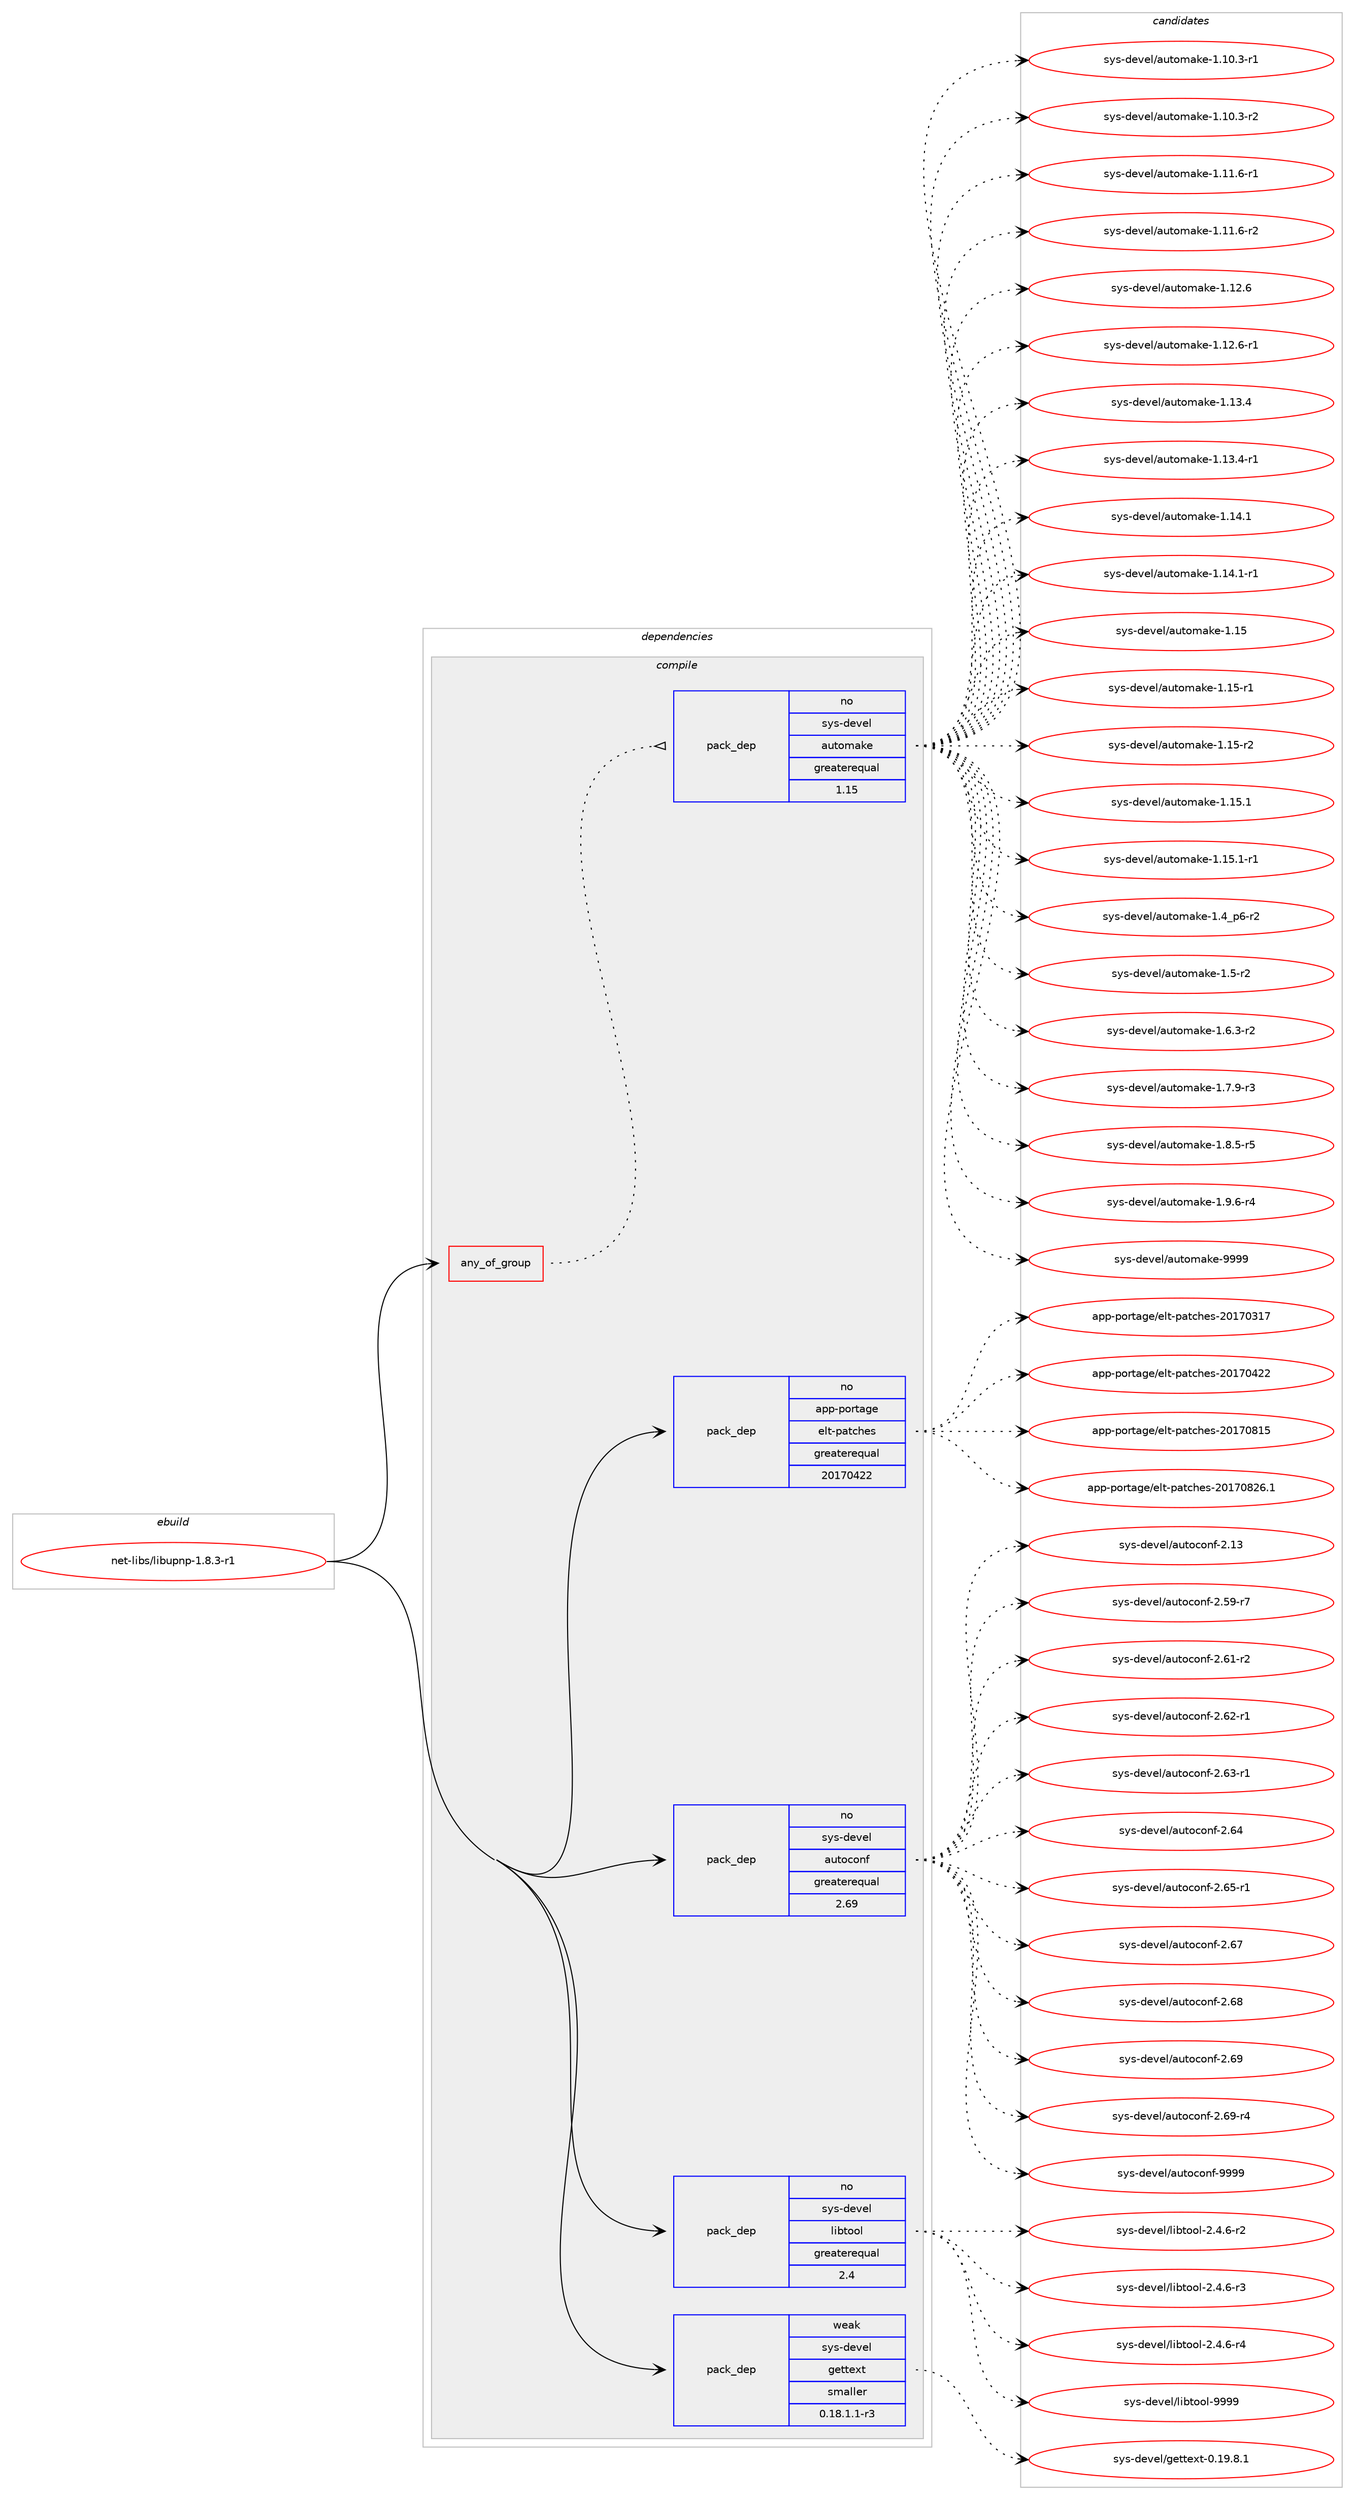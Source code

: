 digraph prolog {

# *************
# Graph options
# *************

newrank=true;
concentrate=true;
compound=true;
graph [rankdir=LR,fontname=Helvetica,fontsize=10,ranksep=1.5];#, ranksep=2.5, nodesep=0.2];
edge  [arrowhead=vee];
node  [fontname=Helvetica,fontsize=10];

# **********
# The ebuild
# **********

subgraph cluster_leftcol {
color=gray;
rank=same;
label=<<i>ebuild</i>>;
id [label="net-libs/libupnp-1.8.3-r1", color=red, width=4, href="../net-libs/libupnp-1.8.3-r1.svg"];
}

# ****************
# The dependencies
# ****************

subgraph cluster_midcol {
color=gray;
label=<<i>dependencies</i>>;
subgraph cluster_compile {
fillcolor="#eeeeee";
style=filled;
label=<<i>compile</i>>;
subgraph any4 {
dependency367 [label=<<TABLE BORDER="0" CELLBORDER="1" CELLSPACING="0" CELLPADDING="4"><TR><TD CELLPADDING="10">any_of_group</TD></TR></TABLE>>, shape=none, color=red];subgraph pack244 {
dependency368 [label=<<TABLE BORDER="0" CELLBORDER="1" CELLSPACING="0" CELLPADDING="4" WIDTH="220"><TR><TD ROWSPAN="6" CELLPADDING="30">pack_dep</TD></TR><TR><TD WIDTH="110">no</TD></TR><TR><TD>sys-devel</TD></TR><TR><TD>automake</TD></TR><TR><TD>greaterequal</TD></TR><TR><TD>1.15</TD></TR></TABLE>>, shape=none, color=blue];
}
dependency367:e -> dependency368:w [weight=20,style="dotted",arrowhead="oinv"];
}
id:e -> dependency367:w [weight=20,style="solid",arrowhead="vee"];
subgraph pack245 {
dependency369 [label=<<TABLE BORDER="0" CELLBORDER="1" CELLSPACING="0" CELLPADDING="4" WIDTH="220"><TR><TD ROWSPAN="6" CELLPADDING="30">pack_dep</TD></TR><TR><TD WIDTH="110">no</TD></TR><TR><TD>app-portage</TD></TR><TR><TD>elt-patches</TD></TR><TR><TD>greaterequal</TD></TR><TR><TD>20170422</TD></TR></TABLE>>, shape=none, color=blue];
}
id:e -> dependency369:w [weight=20,style="solid",arrowhead="vee"];
subgraph pack246 {
dependency370 [label=<<TABLE BORDER="0" CELLBORDER="1" CELLSPACING="0" CELLPADDING="4" WIDTH="220"><TR><TD ROWSPAN="6" CELLPADDING="30">pack_dep</TD></TR><TR><TD WIDTH="110">no</TD></TR><TR><TD>sys-devel</TD></TR><TR><TD>autoconf</TD></TR><TR><TD>greaterequal</TD></TR><TR><TD>2.69</TD></TR></TABLE>>, shape=none, color=blue];
}
id:e -> dependency370:w [weight=20,style="solid",arrowhead="vee"];
subgraph pack247 {
dependency371 [label=<<TABLE BORDER="0" CELLBORDER="1" CELLSPACING="0" CELLPADDING="4" WIDTH="220"><TR><TD ROWSPAN="6" CELLPADDING="30">pack_dep</TD></TR><TR><TD WIDTH="110">no</TD></TR><TR><TD>sys-devel</TD></TR><TR><TD>libtool</TD></TR><TR><TD>greaterequal</TD></TR><TR><TD>2.4</TD></TR></TABLE>>, shape=none, color=blue];
}
id:e -> dependency371:w [weight=20,style="solid",arrowhead="vee"];
subgraph pack248 {
dependency372 [label=<<TABLE BORDER="0" CELLBORDER="1" CELLSPACING="0" CELLPADDING="4" WIDTH="220"><TR><TD ROWSPAN="6" CELLPADDING="30">pack_dep</TD></TR><TR><TD WIDTH="110">weak</TD></TR><TR><TD>sys-devel</TD></TR><TR><TD>gettext</TD></TR><TR><TD>smaller</TD></TR><TR><TD>0.18.1.1-r3</TD></TR></TABLE>>, shape=none, color=blue];
}
id:e -> dependency372:w [weight=20,style="solid",arrowhead="vee"];
}
subgraph cluster_compileandrun {
fillcolor="#eeeeee";
style=filled;
label=<<i>compile and run</i>>;
}
subgraph cluster_run {
fillcolor="#eeeeee";
style=filled;
label=<<i>run</i>>;
}
}

# **************
# The candidates
# **************

subgraph cluster_choices {
rank=same;
color=gray;
label=<<i>candidates</i>>;

subgraph choice244 {
color=black;
nodesep=1;
choice11512111545100101118101108479711711611110997107101454946494846514511449 [label="sys-devel/automake-1.10.3-r1", color=red, width=4,href="../sys-devel/automake-1.10.3-r1.svg"];
choice11512111545100101118101108479711711611110997107101454946494846514511450 [label="sys-devel/automake-1.10.3-r2", color=red, width=4,href="../sys-devel/automake-1.10.3-r2.svg"];
choice11512111545100101118101108479711711611110997107101454946494946544511449 [label="sys-devel/automake-1.11.6-r1", color=red, width=4,href="../sys-devel/automake-1.11.6-r1.svg"];
choice11512111545100101118101108479711711611110997107101454946494946544511450 [label="sys-devel/automake-1.11.6-r2", color=red, width=4,href="../sys-devel/automake-1.11.6-r2.svg"];
choice1151211154510010111810110847971171161111099710710145494649504654 [label="sys-devel/automake-1.12.6", color=red, width=4,href="../sys-devel/automake-1.12.6.svg"];
choice11512111545100101118101108479711711611110997107101454946495046544511449 [label="sys-devel/automake-1.12.6-r1", color=red, width=4,href="../sys-devel/automake-1.12.6-r1.svg"];
choice1151211154510010111810110847971171161111099710710145494649514652 [label="sys-devel/automake-1.13.4", color=red, width=4,href="../sys-devel/automake-1.13.4.svg"];
choice11512111545100101118101108479711711611110997107101454946495146524511449 [label="sys-devel/automake-1.13.4-r1", color=red, width=4,href="../sys-devel/automake-1.13.4-r1.svg"];
choice1151211154510010111810110847971171161111099710710145494649524649 [label="sys-devel/automake-1.14.1", color=red, width=4,href="../sys-devel/automake-1.14.1.svg"];
choice11512111545100101118101108479711711611110997107101454946495246494511449 [label="sys-devel/automake-1.14.1-r1", color=red, width=4,href="../sys-devel/automake-1.14.1-r1.svg"];
choice115121115451001011181011084797117116111109971071014549464953 [label="sys-devel/automake-1.15", color=red, width=4,href="../sys-devel/automake-1.15.svg"];
choice1151211154510010111810110847971171161111099710710145494649534511449 [label="sys-devel/automake-1.15-r1", color=red, width=4,href="../sys-devel/automake-1.15-r1.svg"];
choice1151211154510010111810110847971171161111099710710145494649534511450 [label="sys-devel/automake-1.15-r2", color=red, width=4,href="../sys-devel/automake-1.15-r2.svg"];
choice1151211154510010111810110847971171161111099710710145494649534649 [label="sys-devel/automake-1.15.1", color=red, width=4,href="../sys-devel/automake-1.15.1.svg"];
choice11512111545100101118101108479711711611110997107101454946495346494511449 [label="sys-devel/automake-1.15.1-r1", color=red, width=4,href="../sys-devel/automake-1.15.1-r1.svg"];
choice115121115451001011181011084797117116111109971071014549465295112544511450 [label="sys-devel/automake-1.4_p6-r2", color=red, width=4,href="../sys-devel/automake-1.4_p6-r2.svg"];
choice11512111545100101118101108479711711611110997107101454946534511450 [label="sys-devel/automake-1.5-r2", color=red, width=4,href="../sys-devel/automake-1.5-r2.svg"];
choice115121115451001011181011084797117116111109971071014549465446514511450 [label="sys-devel/automake-1.6.3-r2", color=red, width=4,href="../sys-devel/automake-1.6.3-r2.svg"];
choice115121115451001011181011084797117116111109971071014549465546574511451 [label="sys-devel/automake-1.7.9-r3", color=red, width=4,href="../sys-devel/automake-1.7.9-r3.svg"];
choice115121115451001011181011084797117116111109971071014549465646534511453 [label="sys-devel/automake-1.8.5-r5", color=red, width=4,href="../sys-devel/automake-1.8.5-r5.svg"];
choice115121115451001011181011084797117116111109971071014549465746544511452 [label="sys-devel/automake-1.9.6-r4", color=red, width=4,href="../sys-devel/automake-1.9.6-r4.svg"];
choice115121115451001011181011084797117116111109971071014557575757 [label="sys-devel/automake-9999", color=red, width=4,href="../sys-devel/automake-9999.svg"];
dependency368:e -> choice11512111545100101118101108479711711611110997107101454946494846514511449:w [style=dotted,weight="100"];
dependency368:e -> choice11512111545100101118101108479711711611110997107101454946494846514511450:w [style=dotted,weight="100"];
dependency368:e -> choice11512111545100101118101108479711711611110997107101454946494946544511449:w [style=dotted,weight="100"];
dependency368:e -> choice11512111545100101118101108479711711611110997107101454946494946544511450:w [style=dotted,weight="100"];
dependency368:e -> choice1151211154510010111810110847971171161111099710710145494649504654:w [style=dotted,weight="100"];
dependency368:e -> choice11512111545100101118101108479711711611110997107101454946495046544511449:w [style=dotted,weight="100"];
dependency368:e -> choice1151211154510010111810110847971171161111099710710145494649514652:w [style=dotted,weight="100"];
dependency368:e -> choice11512111545100101118101108479711711611110997107101454946495146524511449:w [style=dotted,weight="100"];
dependency368:e -> choice1151211154510010111810110847971171161111099710710145494649524649:w [style=dotted,weight="100"];
dependency368:e -> choice11512111545100101118101108479711711611110997107101454946495246494511449:w [style=dotted,weight="100"];
dependency368:e -> choice115121115451001011181011084797117116111109971071014549464953:w [style=dotted,weight="100"];
dependency368:e -> choice1151211154510010111810110847971171161111099710710145494649534511449:w [style=dotted,weight="100"];
dependency368:e -> choice1151211154510010111810110847971171161111099710710145494649534511450:w [style=dotted,weight="100"];
dependency368:e -> choice1151211154510010111810110847971171161111099710710145494649534649:w [style=dotted,weight="100"];
dependency368:e -> choice11512111545100101118101108479711711611110997107101454946495346494511449:w [style=dotted,weight="100"];
dependency368:e -> choice115121115451001011181011084797117116111109971071014549465295112544511450:w [style=dotted,weight="100"];
dependency368:e -> choice11512111545100101118101108479711711611110997107101454946534511450:w [style=dotted,weight="100"];
dependency368:e -> choice115121115451001011181011084797117116111109971071014549465446514511450:w [style=dotted,weight="100"];
dependency368:e -> choice115121115451001011181011084797117116111109971071014549465546574511451:w [style=dotted,weight="100"];
dependency368:e -> choice115121115451001011181011084797117116111109971071014549465646534511453:w [style=dotted,weight="100"];
dependency368:e -> choice115121115451001011181011084797117116111109971071014549465746544511452:w [style=dotted,weight="100"];
dependency368:e -> choice115121115451001011181011084797117116111109971071014557575757:w [style=dotted,weight="100"];
}
subgraph choice245 {
color=black;
nodesep=1;
choice97112112451121111141169710310147101108116451129711699104101115455048495548514955 [label="app-portage/elt-patches-20170317", color=red, width=4,href="../app-portage/elt-patches-20170317.svg"];
choice97112112451121111141169710310147101108116451129711699104101115455048495548525050 [label="app-portage/elt-patches-20170422", color=red, width=4,href="../app-portage/elt-patches-20170422.svg"];
choice97112112451121111141169710310147101108116451129711699104101115455048495548564953 [label="app-portage/elt-patches-20170815", color=red, width=4,href="../app-portage/elt-patches-20170815.svg"];
choice971121124511211111411697103101471011081164511297116991041011154550484955485650544649 [label="app-portage/elt-patches-20170826.1", color=red, width=4,href="../app-portage/elt-patches-20170826.1.svg"];
dependency369:e -> choice97112112451121111141169710310147101108116451129711699104101115455048495548514955:w [style=dotted,weight="100"];
dependency369:e -> choice97112112451121111141169710310147101108116451129711699104101115455048495548525050:w [style=dotted,weight="100"];
dependency369:e -> choice97112112451121111141169710310147101108116451129711699104101115455048495548564953:w [style=dotted,weight="100"];
dependency369:e -> choice971121124511211111411697103101471011081164511297116991041011154550484955485650544649:w [style=dotted,weight="100"];
}
subgraph choice246 {
color=black;
nodesep=1;
choice115121115451001011181011084797117116111991111101024550464951 [label="sys-devel/autoconf-2.13", color=red, width=4,href="../sys-devel/autoconf-2.13.svg"];
choice1151211154510010111810110847971171161119911111010245504653574511455 [label="sys-devel/autoconf-2.59-r7", color=red, width=4,href="../sys-devel/autoconf-2.59-r7.svg"];
choice1151211154510010111810110847971171161119911111010245504654494511450 [label="sys-devel/autoconf-2.61-r2", color=red, width=4,href="../sys-devel/autoconf-2.61-r2.svg"];
choice1151211154510010111810110847971171161119911111010245504654504511449 [label="sys-devel/autoconf-2.62-r1", color=red, width=4,href="../sys-devel/autoconf-2.62-r1.svg"];
choice1151211154510010111810110847971171161119911111010245504654514511449 [label="sys-devel/autoconf-2.63-r1", color=red, width=4,href="../sys-devel/autoconf-2.63-r1.svg"];
choice115121115451001011181011084797117116111991111101024550465452 [label="sys-devel/autoconf-2.64", color=red, width=4,href="../sys-devel/autoconf-2.64.svg"];
choice1151211154510010111810110847971171161119911111010245504654534511449 [label="sys-devel/autoconf-2.65-r1", color=red, width=4,href="../sys-devel/autoconf-2.65-r1.svg"];
choice115121115451001011181011084797117116111991111101024550465455 [label="sys-devel/autoconf-2.67", color=red, width=4,href="../sys-devel/autoconf-2.67.svg"];
choice115121115451001011181011084797117116111991111101024550465456 [label="sys-devel/autoconf-2.68", color=red, width=4,href="../sys-devel/autoconf-2.68.svg"];
choice115121115451001011181011084797117116111991111101024550465457 [label="sys-devel/autoconf-2.69", color=red, width=4,href="../sys-devel/autoconf-2.69.svg"];
choice1151211154510010111810110847971171161119911111010245504654574511452 [label="sys-devel/autoconf-2.69-r4", color=red, width=4,href="../sys-devel/autoconf-2.69-r4.svg"];
choice115121115451001011181011084797117116111991111101024557575757 [label="sys-devel/autoconf-9999", color=red, width=4,href="../sys-devel/autoconf-9999.svg"];
dependency370:e -> choice115121115451001011181011084797117116111991111101024550464951:w [style=dotted,weight="100"];
dependency370:e -> choice1151211154510010111810110847971171161119911111010245504653574511455:w [style=dotted,weight="100"];
dependency370:e -> choice1151211154510010111810110847971171161119911111010245504654494511450:w [style=dotted,weight="100"];
dependency370:e -> choice1151211154510010111810110847971171161119911111010245504654504511449:w [style=dotted,weight="100"];
dependency370:e -> choice1151211154510010111810110847971171161119911111010245504654514511449:w [style=dotted,weight="100"];
dependency370:e -> choice115121115451001011181011084797117116111991111101024550465452:w [style=dotted,weight="100"];
dependency370:e -> choice1151211154510010111810110847971171161119911111010245504654534511449:w [style=dotted,weight="100"];
dependency370:e -> choice115121115451001011181011084797117116111991111101024550465455:w [style=dotted,weight="100"];
dependency370:e -> choice115121115451001011181011084797117116111991111101024550465456:w [style=dotted,weight="100"];
dependency370:e -> choice115121115451001011181011084797117116111991111101024550465457:w [style=dotted,weight="100"];
dependency370:e -> choice1151211154510010111810110847971171161119911111010245504654574511452:w [style=dotted,weight="100"];
dependency370:e -> choice115121115451001011181011084797117116111991111101024557575757:w [style=dotted,weight="100"];
}
subgraph choice247 {
color=black;
nodesep=1;
choice1151211154510010111810110847108105981161111111084550465246544511450 [label="sys-devel/libtool-2.4.6-r2", color=red, width=4,href="../sys-devel/libtool-2.4.6-r2.svg"];
choice1151211154510010111810110847108105981161111111084550465246544511451 [label="sys-devel/libtool-2.4.6-r3", color=red, width=4,href="../sys-devel/libtool-2.4.6-r3.svg"];
choice1151211154510010111810110847108105981161111111084550465246544511452 [label="sys-devel/libtool-2.4.6-r4", color=red, width=4,href="../sys-devel/libtool-2.4.6-r4.svg"];
choice1151211154510010111810110847108105981161111111084557575757 [label="sys-devel/libtool-9999", color=red, width=4,href="../sys-devel/libtool-9999.svg"];
dependency371:e -> choice1151211154510010111810110847108105981161111111084550465246544511450:w [style=dotted,weight="100"];
dependency371:e -> choice1151211154510010111810110847108105981161111111084550465246544511451:w [style=dotted,weight="100"];
dependency371:e -> choice1151211154510010111810110847108105981161111111084550465246544511452:w [style=dotted,weight="100"];
dependency371:e -> choice1151211154510010111810110847108105981161111111084557575757:w [style=dotted,weight="100"];
}
subgraph choice248 {
color=black;
nodesep=1;
choice1151211154510010111810110847103101116116101120116454846495746564649 [label="sys-devel/gettext-0.19.8.1", color=red, width=4,href="../sys-devel/gettext-0.19.8.1.svg"];
dependency372:e -> choice1151211154510010111810110847103101116116101120116454846495746564649:w [style=dotted,weight="100"];
}
}

}

